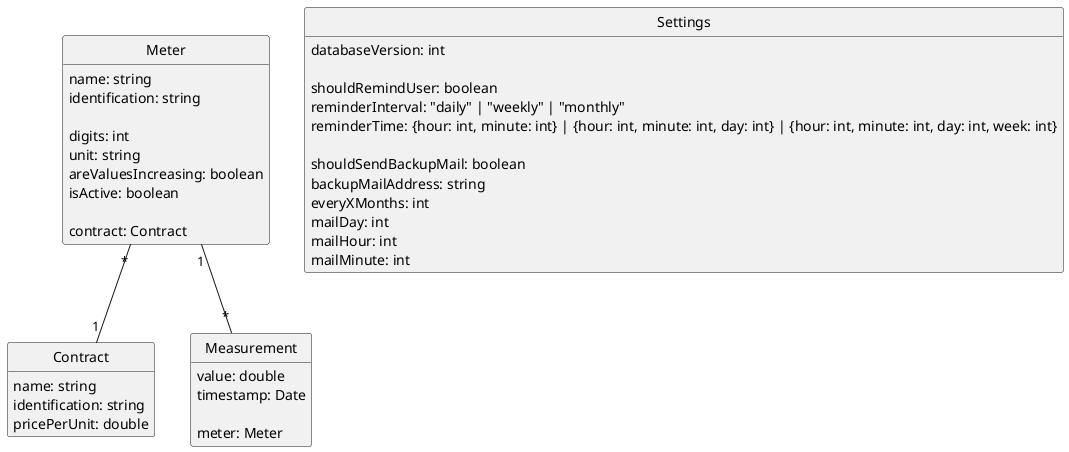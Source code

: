@startuml
'https://plantuml.com/class-diagram

hide circle
hide empty members

class Meter {
   name: string
   identification: string

   'Configuration
   digits: int
   unit: string
   areValuesIncreasing: boolean
   isActive: boolean

   'Foreign keys
   contract: Contract
}

class Contract {
   name: string
   identification: string
   pricePerUnit: double
}

Meter "*" -- "1" Contract

class Measurement {
   value: double
   timestamp: Date

   'Foreign keys
   meter: Meter
}

Meter "1" -- "*" Measurement

class Settings {
   databaseVersion: int

   shouldRemindUser: boolean
   reminderInterval: "daily" | "weekly" | "monthly"
   reminderTime: {hour: int, minute: int} | {hour: int, minute: int, day: int} | {hour: int, minute: int, day: int, week: int}

   shouldSendBackupMail: boolean
   backupMailAddress: string
   everyXMonths: int
   mailDay: int
   mailHour: int
   mailMinute: int
}

@enduml

